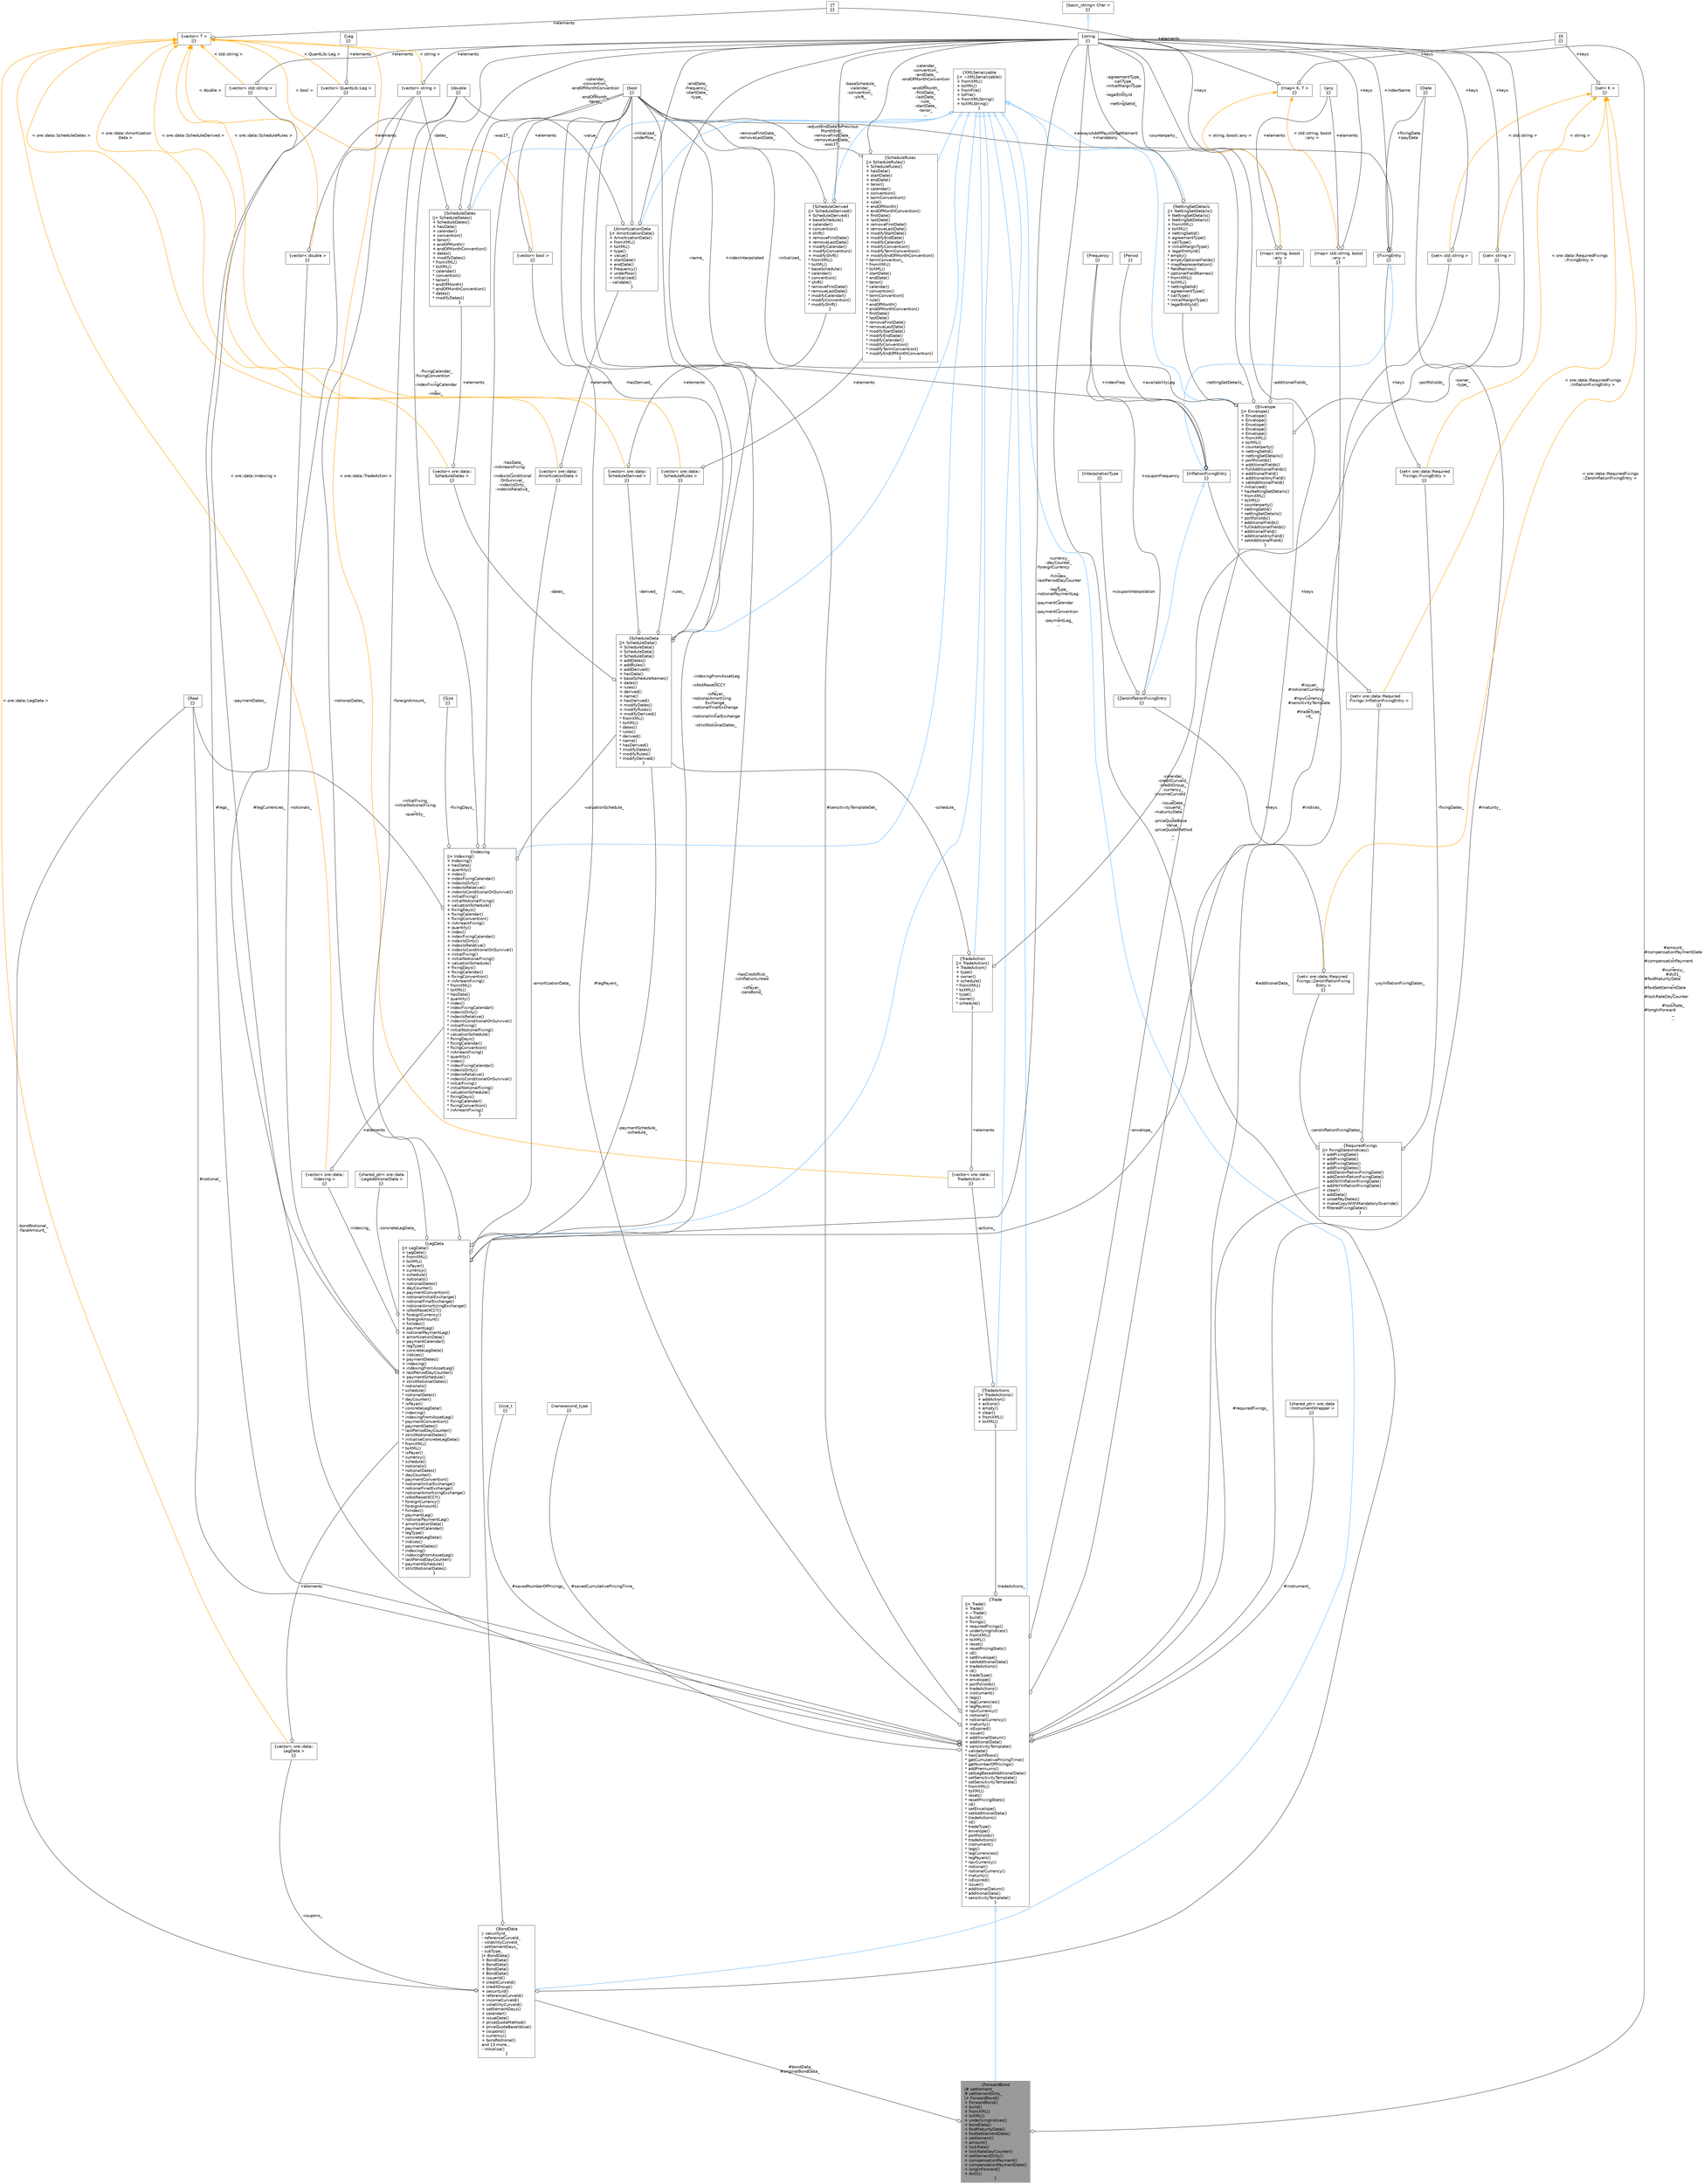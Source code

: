 digraph "ForwardBond"
{
 // INTERACTIVE_SVG=YES
 // LATEX_PDF_SIZE
  bgcolor="transparent";
  edge [fontname=Helvetica,fontsize=10,labelfontname=Helvetica,labelfontsize=10];
  node [fontname=Helvetica,fontsize=10,shape=box,height=0.2,width=0.4];
  Node1 [label="{ForwardBond\n|# settlement_\l# settlementDirty_\l|+ ForwardBond()\l+ ForwardBond()\l+ build()\l+ fromXML()\l+ toXML()\l+ underlyingIndices()\l+ bondData()\l+ fwdMaturityDate()\l+ fwdSettlementDate()\l+ settlement()\l+ amount()\l+ lockRate()\l+ lockRateDayCounter()\l+ settlementDirty()\l+ compensationPayment()\l+ compensationPaymentDate()\l+ longInForward()\l+ dv01()\l}",height=0.2,width=0.4,color="gray40", fillcolor="grey60", style="filled", fontcolor="black",tooltip=" "];
  Node2 -> Node1 [dir="back",color="steelblue1",style="solid",arrowtail="onormal"];
  Node2 [label="{Trade\n||+ Trade()\l+ Trade()\l+ ~Trade()\l+ build()\l+ fixings()\l+ requiredFixings()\l+ underlyingIndices()\l+ fromXML()\l+ toXML()\l+ reset()\l+ resetPricingStats()\l+ id()\l+ setEnvelope()\l+ setAdditionalData()\l+ tradeActions()\l+ id()\l+ tradeType()\l+ envelope()\l+ portfolioIds()\l+ tradeActions()\l+ instrument()\l+ legs()\l+ legCurrencies()\l+ legPayers()\l+ npvCurrency()\l+ notional()\l+ notionalCurrency()\l+ maturity()\l+ isExpired()\l+ issuer()\l+ additionalDatum()\l+ additionalData()\l+ sensitivityTemplate()\l* validate()\l* hasCashflows()\l* getCumulativePricingTime()\l* getNumberOfPricings()\l* addPremiums()\l* setLegBasedAdditionalData()\l* setSensitivityTemplate()\l* setSensitivityTemplate()\l* fromXML()\l* toXML()\l* reset()\l* resetPricingStats()\l* id()\l* setEnvelope()\l* setAdditionalData()\l* tradeActions()\l* id()\l* tradeType()\l* envelope()\l* portfolioIds()\l* tradeActions()\l* instrument()\l* legs()\l* legCurrencies()\l* legPayers()\l* npvCurrency()\l* notional()\l* notionalCurrency()\l* maturity()\l* isExpired()\l* issuer()\l* additionalDatum()\l* additionalData()\l* sensitivityTemplate()\l}",height=0.2,width=0.4,color="gray40", fillcolor="white", style="filled",URL="$classore_1_1data_1_1_trade.html",tooltip="Trade base class."];
  Node3 -> Node2 [dir="back",color="steelblue1",style="solid",arrowtail="onormal"];
  Node3 [label="{XMLSerializable\n||+ ~XMLSerializable()\l+ fromXML()\l+ toXML()\l+ fromFile()\l+ toFile()\l+ fromXMLString()\l+ toXMLString()\l}",height=0.2,width=0.4,color="gray40", fillcolor="white", style="filled",URL="$classore_1_1data_1_1_x_m_l_serializable.html",tooltip="Base class for all serializable classes."];
  Node4 -> Node2 [color="grey25",style="solid",label=" #issuer_\n#notionalCurrency\l_\n#npvCurrency_\n#sensitivityTemplate\l_\n#tradeType_\n-id_" ,arrowhead="odiamond"];
  Node4 [label="{string\n||}",height=0.2,width=0.4,color="gray40", fillcolor="white", style="filled",tooltip=" "];
  Node5 -> Node4 [dir="back",color="steelblue1",style="solid",arrowtail="onormal"];
  Node5 [label="{basic_string\< Char \>\n||}",height=0.2,width=0.4,color="gray40", fillcolor="white", style="filled",tooltip=" "];
  Node6 -> Node2 [color="grey25",style="solid",label=" #instrument_" ,arrowhead="odiamond"];
  Node6 [label="{shared_ptr\< ore::data\l::InstrumentWrapper \>\n||}",height=0.2,width=0.4,color="gray40", fillcolor="white", style="filled",tooltip=" "];
  Node7 -> Node2 [color="grey25",style="solid",label=" #legs_" ,arrowhead="odiamond"];
  Node7 [label="{vector\< QuantLib::Leg \>\n||}",height=0.2,width=0.4,color="gray40", fillcolor="white", style="filled",tooltip=" "];
  Node8 -> Node7 [color="grey25",style="solid",label=" +elements" ,arrowhead="odiamond"];
  Node8 [label="{Leg\n||}",height=0.2,width=0.4,color="gray40", fillcolor="white", style="filled",tooltip=" "];
  Node9 -> Node7 [dir="back",color="orange",style="solid",label=" \< QuantLib::Leg \>" ];
  Node9 [label="{vector\< T \>\n||}",height=0.2,width=0.4,color="gray40", fillcolor="white", style="filled",tooltip=" "];
  Node10 -> Node9 [color="grey25",style="solid",label=" +elements" ,arrowhead="odiamond"];
  Node10 [label="{T\n||}",height=0.2,width=0.4,color="gray40", fillcolor="white", style="filled",tooltip=" "];
  Node11 -> Node2 [color="grey25",style="solid",label=" #legCurrencies_" ,arrowhead="odiamond"];
  Node11 [label="{vector\< string \>\n||}",height=0.2,width=0.4,color="gray40", fillcolor="white", style="filled",tooltip=" "];
  Node4 -> Node11 [color="grey25",style="solid",label=" +elements" ,arrowhead="odiamond"];
  Node9 -> Node11 [dir="back",color="orange",style="solid",label=" \< string \>" ];
  Node12 -> Node2 [color="grey25",style="solid",label=" #legPayers_" ,arrowhead="odiamond"];
  Node12 [label="{vector\< bool \>\n||}",height=0.2,width=0.4,color="gray40", fillcolor="white", style="filled",tooltip=" "];
  Node13 -> Node12 [color="grey25",style="solid",label=" +elements" ,arrowhead="odiamond"];
  Node13 [label="{bool\n||}",height=0.2,width=0.4,color="gray40", fillcolor="white", style="filled",URL="$classbool.html",tooltip=" "];
  Node9 -> Node12 [dir="back",color="orange",style="solid",label=" \< bool \>" ];
  Node14 -> Node2 [color="grey25",style="solid",label=" #notional_" ,arrowhead="odiamond"];
  Node14 [label="{Real\n||}",height=0.2,width=0.4,color="gray40", fillcolor="white", style="filled",tooltip=" "];
  Node15 -> Node2 [color="grey25",style="solid",label=" #maturity_" ,arrowhead="odiamond"];
  Node15 [label="{Date\n||}",height=0.2,width=0.4,color="gray40", fillcolor="white", style="filled",tooltip=" "];
  Node13 -> Node2 [color="grey25",style="solid",label=" #sensitivityTemplateSet_" ,arrowhead="odiamond"];
  Node16 -> Node2 [color="grey25",style="solid",label=" #savedNumberOfPricings_" ,arrowhead="odiamond"];
  Node16 [label="{size_t\n||}",height=0.2,width=0.4,color="gray40", fillcolor="white", style="filled",tooltip=" "];
  Node17 -> Node2 [color="grey25",style="solid",label=" #savedCumulativePricingTime_" ,arrowhead="odiamond"];
  Node17 [label="{nanosecond_type\n||}",height=0.2,width=0.4,color="gray40", fillcolor="white", style="filled",tooltip=" "];
  Node18 -> Node2 [color="grey25",style="solid",label=" #requiredFixings_" ,arrowhead="odiamond"];
  Node18 [label="{RequiredFixings\n||+ fixingDatesIndices()\l+ addFixingDate()\l+ addFixingDate()\l+ addFixingDates()\l+ addFixingDates()\l+ addZeroInflationFixingDate()\l+ addZeroInflationFixingDate()\l+ addYoYInflationFixingDate()\l+ addYoYInflationFixingDate()\l+ clear()\l+ addData()\l+ unsetPayDates()\l+ makeCopyWithMandatoryOverride()\l+ filteredFixingDates()\l}",height=0.2,width=0.4,color="gray40", fillcolor="white", style="filled",URL="$classore_1_1data_1_1_required_fixings.html",tooltip=" "];
  Node19 -> Node18 [color="grey25",style="solid",label=" -fixingDates_" ,arrowhead="odiamond"];
  Node19 [label="{set\< ore::data::Required\lFixings::FixingEntry \>\n||}",height=0.2,width=0.4,color="gray40", fillcolor="white", style="filled",tooltip=" "];
  Node20 -> Node19 [color="grey25",style="solid",label=" +keys" ,arrowhead="odiamond"];
  Node20 [label="{FixingEntry\n||}",height=0.2,width=0.4,color="gray40", fillcolor="white", style="filled",URL="$structore_1_1data_1_1_required_fixings_1_1_fixing_entry.html",tooltip=" "];
  Node4 -> Node20 [color="grey25",style="solid",label=" +indexName" ,arrowhead="odiamond"];
  Node15 -> Node20 [color="grey25",style="solid",label=" +fixingDate\n+payDate" ,arrowhead="odiamond"];
  Node13 -> Node20 [color="grey25",style="solid",label=" +alwaysAddIfPaysOnSettlement\n+mandatory" ,arrowhead="odiamond"];
  Node21 -> Node19 [dir="back",color="orange",style="solid",label=" \< ore::data::RequiredFixings\l::FixingEntry \>" ];
  Node21 [label="{set\< K \>\n||}",height=0.2,width=0.4,color="gray40", fillcolor="white", style="filled",tooltip=" "];
  Node22 -> Node21 [color="grey25",style="solid",label=" +keys" ,arrowhead="odiamond"];
  Node22 [label="{K\n||}",height=0.2,width=0.4,color="gray40", fillcolor="white", style="filled",tooltip=" "];
  Node23 -> Node18 [color="grey25",style="solid",label=" -zeroInflationFixingDates_" ,arrowhead="odiamond"];
  Node23 [label="{set\< ore::data::Required\lFixings::ZeroInflationFixing\lEntry \>\n||}",height=0.2,width=0.4,color="gray40", fillcolor="white", style="filled",tooltip=" "];
  Node24 -> Node23 [color="grey25",style="solid",label=" +keys" ,arrowhead="odiamond"];
  Node24 [label="{ZeroInflationFixingEntry\n||}",height=0.2,width=0.4,color="gray40", fillcolor="white", style="filled",URL="$structore_1_1data_1_1_required_fixings_1_1_zero_inflation_fixing_entry.html",tooltip=" "];
  Node25 -> Node24 [dir="back",color="steelblue1",style="solid",arrowtail="onormal"];
  Node25 [label="{InflationFixingEntry\n||}",height=0.2,width=0.4,color="gray40", fillcolor="white", style="filled",URL="$structore_1_1data_1_1_required_fixings_1_1_inflation_fixing_entry.html",tooltip=" "];
  Node20 -> Node25 [dir="back",color="steelblue1",style="solid",arrowtail="onormal"];
  Node13 -> Node25 [color="grey25",style="solid",label=" +indexInterpolated" ,arrowhead="odiamond"];
  Node26 -> Node25 [color="grey25",style="solid",label=" +indexFreq" ,arrowhead="odiamond"];
  Node26 [label="{Frequency\n||}",height=0.2,width=0.4,color="gray40", fillcolor="white", style="filled",tooltip=" "];
  Node27 -> Node25 [color="grey25",style="solid",label=" +availabilityLeg" ,arrowhead="odiamond"];
  Node27 [label="{Period\n||}",height=0.2,width=0.4,color="gray40", fillcolor="white", style="filled",tooltip=" "];
  Node28 -> Node24 [color="grey25",style="solid",label=" +couponInterpolation" ,arrowhead="odiamond"];
  Node28 [label="{InterpolationType\n||}",height=0.2,width=0.4,color="gray40", fillcolor="white", style="filled",tooltip=" "];
  Node26 -> Node24 [color="grey25",style="solid",label=" +couponFrequency" ,arrowhead="odiamond"];
  Node21 -> Node23 [dir="back",color="orange",style="solid",label=" \< ore::data::RequiredFixings\l::ZeroInflationFixingEntry \>" ];
  Node29 -> Node18 [color="grey25",style="solid",label=" -yoyInflationFixingDates_" ,arrowhead="odiamond"];
  Node29 [label="{set\< ore::data::Required\lFixings::InflationFixingEntry \>\n||}",height=0.2,width=0.4,color="gray40", fillcolor="white", style="filled",tooltip=" "];
  Node25 -> Node29 [color="grey25",style="solid",label=" +keys" ,arrowhead="odiamond"];
  Node21 -> Node29 [dir="back",color="orange",style="solid",label=" \< ore::data::RequiredFixings\l::InflationFixingEntry \>" ];
  Node30 -> Node2 [color="grey25",style="solid",label=" #additionalData_" ,arrowhead="odiamond"];
  Node30 [label="{map\< std::string, boost\l::any \>\n||}",height=0.2,width=0.4,color="gray40", fillcolor="white", style="filled",tooltip=" "];
  Node4 -> Node30 [color="grey25",style="solid",label=" +keys" ,arrowhead="odiamond"];
  Node31 -> Node30 [color="grey25",style="solid",label=" +elements" ,arrowhead="odiamond"];
  Node31 [label="{any\n||}",height=0.2,width=0.4,color="gray40", fillcolor="white", style="filled",tooltip=" "];
  Node32 -> Node30 [dir="back",color="orange",style="solid",label=" \< std::string, boost\l::any \>" ];
  Node32 [label="{map\< K, T \>\n||}",height=0.2,width=0.4,color="gray40", fillcolor="white", style="filled",tooltip=" "];
  Node22 -> Node32 [color="grey25",style="solid",label=" +keys" ,arrowhead="odiamond"];
  Node10 -> Node32 [color="grey25",style="solid",label=" +elements" ,arrowhead="odiamond"];
  Node33 -> Node2 [color="grey25",style="solid",label=" -envelope_" ,arrowhead="odiamond"];
  Node33 [label="{Envelope\n||+ Envelope()\l+ Envelope()\l+ Envelope()\l+ Envelope()\l+ Envelope()\l+ Envelope()\l+ fromXML()\l+ toXML()\l+ counterparty()\l+ nettingSetId()\l+ nettingSetDetails()\l+ portfolioIds()\l+ additionalFields()\l+ fullAdditionalFields()\l+ additionalField()\l+ additionalAnyField()\l+ setAdditionalField()\l* initialized()\l* hasNettingSetDetails()\l* fromXML()\l* toXML()\l* counterparty()\l* nettingSetId()\l* nettingSetDetails()\l* portfolioIds()\l* additionalFields()\l* fullAdditionalFields()\l* additionalField()\l* additionalAnyField()\l* setAdditionalField()\l}",height=0.2,width=0.4,color="gray40", fillcolor="white", style="filled",URL="$classore_1_1data_1_1_envelope.html",tooltip="Serializable object holding generic trade data, reporting dimensions."];
  Node3 -> Node33 [dir="back",color="steelblue1",style="solid",arrowtail="onormal"];
  Node4 -> Node33 [color="grey25",style="solid",label=" -counterparty_" ,arrowhead="odiamond"];
  Node34 -> Node33 [color="grey25",style="solid",label=" -nettingSetDetails_" ,arrowhead="odiamond"];
  Node34 [label="{NettingSetDetails\n||+ NettingSetDetails()\l+ NettingSetDetails()\l+ NettingSetDetails()\l+ fromXML()\l+ toXML()\l+ nettingSetId()\l+ agreementType()\l+ callType()\l+ initialMarginType()\l+ legalEntityId()\l* empty()\l* emptyOptionalFields()\l* mapRepresentation()\l* fieldNames()\l* optionalFieldNames()\l* fromXML()\l* toXML()\l* nettingSetId()\l* agreementType()\l* callType()\l* initialMarginType()\l* legalEntityId()\l}",height=0.2,width=0.4,color="gray40", fillcolor="white", style="filled",URL="$classore_1_1data_1_1_netting_set_details.html",tooltip="Serializable object holding netting set identification data."];
  Node3 -> Node34 [dir="back",color="steelblue1",style="solid",arrowtail="onormal"];
  Node4 -> Node34 [color="grey25",style="solid",label=" -agreementType_\n-callType_\n-initialMarginType\l_\n-legalEntityId\l_\n-nettingSetId_" ,arrowhead="odiamond"];
  Node35 -> Node33 [color="grey25",style="solid",label=" -portfolioIds_" ,arrowhead="odiamond"];
  Node35 [label="{set\< string \>\n||}",height=0.2,width=0.4,color="gray40", fillcolor="white", style="filled",tooltip=" "];
  Node4 -> Node35 [color="grey25",style="solid",label=" +keys" ,arrowhead="odiamond"];
  Node21 -> Node35 [dir="back",color="orange",style="solid",label=" \< string \>" ];
  Node36 -> Node33 [color="grey25",style="solid",label=" -additionalFields_" ,arrowhead="odiamond"];
  Node36 [label="{map\< string, boost\l::any \>\n||}",height=0.2,width=0.4,color="gray40", fillcolor="white", style="filled",tooltip=" "];
  Node4 -> Node36 [color="grey25",style="solid",label=" +keys" ,arrowhead="odiamond"];
  Node31 -> Node36 [color="grey25",style="solid",label=" +elements" ,arrowhead="odiamond"];
  Node32 -> Node36 [dir="back",color="orange",style="solid",label=" \< string, boost::any \>" ];
  Node13 -> Node33 [color="grey25",style="solid",label=" -initialized_" ,arrowhead="odiamond"];
  Node37 -> Node2 [color="grey25",style="solid",label=" -tradeActions_" ,arrowhead="odiamond"];
  Node37 [label="{TradeActions\n||+ TradeActions()\l+ addAction()\l+ actions()\l+ empty()\l+ clear()\l+ fromXML()\l+ toXML()\l}",height=0.2,width=0.4,color="gray40", fillcolor="white", style="filled",URL="$classore_1_1data_1_1_trade_actions.html",tooltip="Serializable object holding generic trade actions."];
  Node3 -> Node37 [dir="back",color="steelblue1",style="solid",arrowtail="onormal"];
  Node38 -> Node37 [color="grey25",style="solid",label=" -actions_" ,arrowhead="odiamond"];
  Node38 [label="{vector\< ore::data::\lTradeAction \>\n||}",height=0.2,width=0.4,color="gray40", fillcolor="white", style="filled",tooltip=" "];
  Node39 -> Node38 [color="grey25",style="solid",label=" +elements" ,arrowhead="odiamond"];
  Node39 [label="{TradeAction\n||+ TradeAction()\l+ TradeAction()\l+ type()\l+ owner()\l+ schedule()\l* fromXML()\l* toXML()\l* type()\l* owner()\l* schedule()\l}",height=0.2,width=0.4,color="gray40", fillcolor="white", style="filled",URL="$classore_1_1data_1_1_trade_action.html",tooltip="Serializable object holding a trade action."];
  Node3 -> Node39 [dir="back",color="steelblue1",style="solid",arrowtail="onormal"];
  Node4 -> Node39 [color="grey25",style="solid",label=" -owner_\n-type_" ,arrowhead="odiamond"];
  Node40 -> Node39 [color="grey25",style="solid",label=" -schedule_" ,arrowhead="odiamond"];
  Node40 [label="{ScheduleData\n||+ ScheduleData()\l+ ScheduleData()\l+ ScheduleData()\l+ ScheduleData()\l+ addDates()\l+ addRules()\l+ addDerived()\l+ hasData()\l+ baseScheduleNames()\l+ dates()\l+ rules()\l+ derived()\l+ name()\l+ hasDerived()\l+ modifyDates()\l+ modifyRules()\l+ modifyDerived()\l* fromXML()\l* toXML()\l* dates()\l* rules()\l* derived()\l* name()\l* hasDerived()\l* modifyDates()\l* modifyRules()\l* modifyDerived()\l}",height=0.2,width=0.4,color="gray40", fillcolor="white", style="filled",URL="$classore_1_1data_1_1_schedule_data.html",tooltip="Serializable schedule data."];
  Node3 -> Node40 [dir="back",color="steelblue1",style="solid",arrowtail="onormal"];
  Node41 -> Node40 [color="grey25",style="solid",label=" -dates_" ,arrowhead="odiamond"];
  Node41 [label="{vector\< ore::data::\lScheduleDates \>\n||}",height=0.2,width=0.4,color="gray40", fillcolor="white", style="filled",tooltip=" "];
  Node42 -> Node41 [color="grey25",style="solid",label=" +elements" ,arrowhead="odiamond"];
  Node42 [label="{ScheduleDates\n||+ ScheduleDates()\l+ ScheduleDates()\l+ hasData()\l+ calendar()\l+ convention()\l+ tenor()\l+ endOfMonth()\l+ endOfMonthConvention()\l+ dates()\l+ modifyDates()\l* fromXML()\l* toXML()\l* calendar()\l* convention()\l* tenor()\l* endOfMonth()\l* endOfMonthConvention()\l* dates()\l* modifyDates()\l}",height=0.2,width=0.4,color="gray40", fillcolor="white", style="filled",URL="$classore_1_1data_1_1_schedule_dates.html",tooltip="Serializable object holding schedule Dates data."];
  Node3 -> Node42 [dir="back",color="steelblue1",style="solid",arrowtail="onormal"];
  Node4 -> Node42 [color="grey25",style="solid",label=" -calendar_\n-convention_\n-endOfMonthConvention\l_\n-endOfMonth_\n-tenor_" ,arrowhead="odiamond"];
  Node11 -> Node42 [color="grey25",style="solid",label=" -dates_" ,arrowhead="odiamond"];
  Node13 -> Node42 [color="grey25",style="solid",label=" -was1T_" ,arrowhead="odiamond"];
  Node9 -> Node41 [dir="back",color="orange",style="solid",label=" \< ore::data::ScheduleDates \>" ];
  Node43 -> Node40 [color="grey25",style="solid",label=" -rules_" ,arrowhead="odiamond"];
  Node43 [label="{vector\< ore::data::\lScheduleRules \>\n||}",height=0.2,width=0.4,color="gray40", fillcolor="white", style="filled",tooltip=" "];
  Node44 -> Node43 [color="grey25",style="solid",label=" +elements" ,arrowhead="odiamond"];
  Node44 [label="{ScheduleRules\n||+ ScheduleRules()\l+ ScheduleRules()\l+ hasData()\l+ startDate()\l+ endDate()\l+ tenor()\l+ calendar()\l+ convention()\l+ termConvention()\l+ rule()\l+ endOfMonth()\l+ endOfMonthConvention()\l+ firstDate()\l+ lastDate()\l+ removeFirstDate()\l+ removeLastDate()\l+ modifyStartDate()\l+ modifyEndDate()\l+ modifyCalendar()\l+ modifyConvention()\l+ modifyTermConvention()\l+ modifyEndOfMonthConvention()\l* termConvention_\l* fromXML()\l* toXML()\l* startDate()\l* endDate()\l* tenor()\l* calendar()\l* convention()\l* termConvention()\l* rule()\l* endOfMonth()\l* endOfMonthConvention()\l* firstDate()\l* lastDate()\l* removeFirstDate()\l* removeLastDate()\l* modifyStartDate()\l* modifyEndDate()\l* modifyCalendar()\l* modifyConvention()\l* modifyTermConvention()\l* modifyEndOfMonthConvention()\l}",height=0.2,width=0.4,color="gray40", fillcolor="white", style="filled",URL="$classore_1_1data_1_1_schedule_rules.html",tooltip="Serializable object holding schedule Rules data."];
  Node3 -> Node44 [dir="back",color="steelblue1",style="solid",arrowtail="onormal"];
  Node4 -> Node44 [color="grey25",style="solid",label=" -calendar_\n-convention_\n-endDate_\n-endOfMonthConvention\l_\n-endOfMonth_\n-firstDate_\n-lastDate_\n-rule_\n-startDate_\n-tenor_\n..." ,arrowhead="odiamond"];
  Node13 -> Node44 [color="grey25",style="solid",label=" -adjustEndDateToPrevious\lMonthEnd_\n-removeFirstDate_\n-removeLastDate_\n-was1T_" ,arrowhead="odiamond"];
  Node9 -> Node43 [dir="back",color="orange",style="solid",label=" \< ore::data::ScheduleRules \>" ];
  Node45 -> Node40 [color="grey25",style="solid",label=" -derived_" ,arrowhead="odiamond"];
  Node45 [label="{vector\< ore::data::\lScheduleDerived \>\n||}",height=0.2,width=0.4,color="gray40", fillcolor="white", style="filled",tooltip=" "];
  Node46 -> Node45 [color="grey25",style="solid",label=" +elements" ,arrowhead="odiamond"];
  Node46 [label="{ScheduleDerived\n||+ ScheduleDerived()\l+ ScheduleDerived()\l+ baseSchedule()\l+ calendar()\l+ convention()\l+ shift()\l+ removeFirstDate()\l+ removeLastDate()\l+ modifyCalendar()\l+ modifyConvention()\l+ modifyShift()\l* fromXML()\l* toXML()\l* baseSchedule()\l* calendar()\l* convention()\l* shift()\l* removeFirstDate()\l* removeLastDate()\l* modifyCalendar()\l* modifyConvention()\l* modifyShift()\l}",height=0.2,width=0.4,color="gray40", fillcolor="white", style="filled",URL="$classore_1_1data_1_1_schedule_derived.html",tooltip="Serializable object holding Derived schedule data."];
  Node3 -> Node46 [dir="back",color="steelblue1",style="solid",arrowtail="onormal"];
  Node4 -> Node46 [color="grey25",style="solid",label=" -baseSchedule_\n-calendar_\n-convention_\n-shift_" ,arrowhead="odiamond"];
  Node13 -> Node46 [color="grey25",style="solid",label=" -removeFirstDate_\n-removeLastDate_" ,arrowhead="odiamond"];
  Node9 -> Node45 [dir="back",color="orange",style="solid",label=" \< ore::data::ScheduleDerived \>" ];
  Node4 -> Node40 [color="grey25",style="solid",label=" -name_" ,arrowhead="odiamond"];
  Node13 -> Node40 [color="grey25",style="solid",label=" -hasDerived_" ,arrowhead="odiamond"];
  Node9 -> Node38 [dir="back",color="orange",style="solid",label=" \< ore::data::TradeAction \>" ];
  Node47 -> Node1 [color="grey25",style="solid",label=" #bondData_\n#originalBondData_" ,arrowhead="odiamond"];
  Node47 [label="{BondData\n|- securityId_\l- referenceCurveId_\l- volatilityCurveId_\l- settlementDays_\l- subType_\l|+ BondData()\l+ BondData()\l+ BondData()\l+ BondData()\l+ BondData()\l+ issuerId()\l+ creditCurveId()\l+ creditGroup()\l+ securityId()\l+ referenceCurveId()\l+ incomeCurveId()\l+ volatilityCurveId()\l+ settlementDays()\l+ calendar()\l+ issueDate()\l+ priceQuoteMethod()\l+ priceQuoteBaseValue()\l+ coupons()\l+ currency()\l+ bondNotional()\land 13 more...\l- initialise()\l}",height=0.2,width=0.4,color="gray40", fillcolor="white", style="filled",URL="$classore_1_1data_1_1_bond_data.html",tooltip=" "];
  Node3 -> Node47 [dir="back",color="steelblue1",style="solid",arrowtail="onormal"];
  Node4 -> Node47 [color="grey25",style="solid",label=" -calendar_\n-creditCurveId_\n-creditGroup_\n-currency_\n-incomeCurveId\l_\n-issueDate_\n-issuerId_\n-maturityDate\l_\n-priceQuoteBase\lValue_\n-priceQuoteMethod\l_\n..." ,arrowhead="odiamond"];
  Node48 -> Node47 [color="grey25",style="solid",label=" -coupons_" ,arrowhead="odiamond"];
  Node48 [label="{vector\< ore::data::\lLegData \>\n||}",height=0.2,width=0.4,color="gray40", fillcolor="white", style="filled",tooltip=" "];
  Node49 -> Node48 [color="grey25",style="solid",label=" +elements" ,arrowhead="odiamond"];
  Node49 [label="{LegData\n||+ LegData()\l+ LegData()\l+ fromXML()\l+ toXML()\l+ isPayer()\l+ currency()\l+ schedule()\l+ notionals()\l+ notionalDates()\l+ dayCounter()\l+ paymentConvention()\l+ notionalInitialExchange()\l+ notionalFinalExchange()\l+ notionalAmortizingExchange()\l+ isNotResetXCCY()\l+ foreignCurrency()\l+ foreignAmount()\l+ fxIndex()\l+ paymentLag()\l+ notionalPaymentLag()\l+ amortizationData()\l+ paymentCalendar()\l+ legType()\l+ concreteLegData()\l+ indices()\l+ paymentDates()\l+ indexing()\l+ indexingFromAssetLeg()\l+ lastPeriodDayCounter()\l+ paymentSchedule()\l+ strictNotionalDates()\l* notionals()\l* schedule()\l* notionalDates()\l* dayCounter()\l* isPayer()\l* concreteLegData()\l* indexing()\l* indexingFromAssetLeg()\l* paymentConvention()\l* paymentDates()\l* lastPeriodDayCounter()\l* strictNotionalDates()\l* initialiseConcreteLegData()\l* fromXML()\l* toXML()\l* isPayer()\l* currency()\l* schedule()\l* notionals()\l* notionalDates()\l* dayCounter()\l* paymentConvention()\l* notionalInitialExchange()\l* notionalFinalExchange()\l* notionalAmortizingExchange()\l* isNotResetXCCY()\l* foreignCurrency()\l* foreignAmount()\l* fxIndex()\l* paymentLag()\l* notionalPaymentLag()\l* amortizationData()\l* paymentCalendar()\l* legType()\l* concreteLegData()\l* indices()\l* paymentDates()\l* indexing()\l* indexingFromAssetLeg()\l* lastPeriodDayCounter()\l* paymentSchedule()\l* strictNotionalDates()\l}",height=0.2,width=0.4,color="gray40", fillcolor="white", style="filled",URL="$classore_1_1data_1_1_leg_data.html",tooltip="Serializable object holding leg data."];
  Node3 -> Node49 [dir="back",color="steelblue1",style="solid",arrowtail="onormal"];
  Node50 -> Node49 [color="grey25",style="solid",label=" #indices_" ,arrowhead="odiamond"];
  Node50 [label="{set\< std::string \>\n||}",height=0.2,width=0.4,color="gray40", fillcolor="white", style="filled",tooltip=" "];
  Node4 -> Node50 [color="grey25",style="solid",label=" +keys" ,arrowhead="odiamond"];
  Node21 -> Node50 [dir="back",color="orange",style="solid",label=" \< std::string \>" ];
  Node51 -> Node49 [color="grey25",style="solid",label=" -concreteLegData_" ,arrowhead="odiamond"];
  Node51 [label="{shared_ptr\< ore::data\l::LegAdditionalData \>\n||}",height=0.2,width=0.4,color="gray40", fillcolor="white", style="filled",tooltip=" "];
  Node13 -> Node49 [color="grey25",style="solid",label=" -indexingFromAssetLeg\l_\n-isNotResetXCCY\l_\n-isPayer_\n-notionalAmortizing\lExchange_\n-notionalFinalExchange\l_\n-notionalInitialExchange\l_\n-strictNotionalDates_" ,arrowhead="odiamond"];
  Node4 -> Node49 [color="grey25",style="solid",label=" -currency_\n-dayCounter_\n-foreignCurrency\l_\n-fxIndex_\n-lastPeriodDayCounter\l_\n-legType_\n-notionalPaymentLag\l_\n-paymentCalendar\l_\n-paymentConvention\l_\n-paymentLag_\n..." ,arrowhead="odiamond"];
  Node40 -> Node49 [color="grey25",style="solid",label=" -paymentSchedule_\n-schedule_" ,arrowhead="odiamond"];
  Node52 -> Node49 [color="grey25",style="solid",label=" -notionals_" ,arrowhead="odiamond"];
  Node52 [label="{vector\< double \>\n||}",height=0.2,width=0.4,color="gray40", fillcolor="white", style="filled",tooltip=" "];
  Node53 -> Node52 [color="grey25",style="solid",label=" +elements" ,arrowhead="odiamond"];
  Node53 [label="{double\n||}",height=0.2,width=0.4,color="gray40", fillcolor="white", style="filled",tooltip=" "];
  Node9 -> Node52 [dir="back",color="orange",style="solid",label=" \< double \>" ];
  Node11 -> Node49 [color="grey25",style="solid",label=" -notionalDates_" ,arrowhead="odiamond"];
  Node53 -> Node49 [color="grey25",style="solid",label=" -foreignAmount_" ,arrowhead="odiamond"];
  Node54 -> Node49 [color="grey25",style="solid",label=" -amortizationData_" ,arrowhead="odiamond"];
  Node54 [label="{vector\< ore::data::\lAmortizationData \>\n||}",height=0.2,width=0.4,color="gray40", fillcolor="white", style="filled",tooltip=" "];
  Node55 -> Node54 [color="grey25",style="solid",label=" +elements" ,arrowhead="odiamond"];
  Node55 [label="{AmortizationData\n||+ AmortizationData()\l+ AmortizationData()\l+ fromXML()\l+ toXML()\l+ type()\l+ value()\l+ startDate()\l+ endDate()\l+ frequency()\l+ underflow()\l+ initialized()\l- validate()\l}",height=0.2,width=0.4,color="gray40", fillcolor="white", style="filled",URL="$classore_1_1data_1_1_amortization_data.html",tooltip="Serializable object holding amortization rules."];
  Node3 -> Node55 [dir="back",color="steelblue1",style="solid",arrowtail="onormal"];
  Node4 -> Node55 [color="grey25",style="solid",label=" -endDate_\n-frequency_\n-startDate_\n-type_" ,arrowhead="odiamond"];
  Node53 -> Node55 [color="grey25",style="solid",label=" -value_" ,arrowhead="odiamond"];
  Node13 -> Node55 [color="grey25",style="solid",label=" -initialized_\n-underflow_" ,arrowhead="odiamond"];
  Node9 -> Node54 [dir="back",color="orange",style="solid",label=" \< ore::data::Amortization\lData \>" ];
  Node56 -> Node49 [color="grey25",style="solid",label=" -paymentDates_" ,arrowhead="odiamond"];
  Node56 [label="{vector\< std::string \>\n||}",height=0.2,width=0.4,color="gray40", fillcolor="white", style="filled",tooltip=" "];
  Node4 -> Node56 [color="grey25",style="solid",label=" +elements" ,arrowhead="odiamond"];
  Node9 -> Node56 [dir="back",color="orange",style="solid",label=" \< std::string \>" ];
  Node57 -> Node49 [color="grey25",style="solid",label=" -indexing_" ,arrowhead="odiamond"];
  Node57 [label="{vector\< ore::data::\lIndexing \>\n||}",height=0.2,width=0.4,color="gray40", fillcolor="white", style="filled",tooltip=" "];
  Node58 -> Node57 [color="grey25",style="solid",label=" +elements" ,arrowhead="odiamond"];
  Node58 [label="{Indexing\n||+ Indexing()\l+ Indexing()\l+ hasData()\l+ quantity()\l+ index()\l+ indexFixingCalendar()\l+ indexIsDirty()\l+ indexIsRelative()\l+ indexIsConditionalOnSurvival()\l+ initialFixing()\l+ initialNotionalFixing()\l+ valuationSchedule()\l+ fixingDays()\l+ fixingCalendar()\l+ fixingConvention()\l+ inArrearsFixing()\l+ quantity()\l+ index()\l+ indexFixingCalendar()\l+ indexIsDirty()\l+ indexIsRelative()\l+ indexIsConditionalOnSurvival()\l+ initialFixing()\l+ initialNotionalFixing()\l+ valuationSchedule()\l+ fixingDays()\l+ fixingCalendar()\l+ fixingConvention()\l+ inArrearsFixing()\l* fromXML()\l* toXML()\l* hasData()\l* quantity()\l* index()\l* indexFixingCalendar()\l* indexIsDirty()\l* indexIsRelative()\l* indexIsConditionalOnSurvival()\l* initialFixing()\l* initialNotionalFixing()\l* valuationSchedule()\l* fixingDays()\l* fixingCalendar()\l* fixingConvention()\l* inArrearsFixing()\l* quantity()\l* index()\l* indexFixingCalendar()\l* indexIsDirty()\l* indexIsRelative()\l* indexIsConditionalOnSurvival()\l* initialFixing()\l* initialNotionalFixing()\l* valuationSchedule()\l* fixingDays()\l* fixingCalendar()\l* fixingConvention()\l* inArrearsFixing()\l}",height=0.2,width=0.4,color="gray40", fillcolor="white", style="filled",URL="$classore_1_1data_1_1_indexing.html",tooltip="Serializable object holding indexing data."];
  Node3 -> Node58 [dir="back",color="steelblue1",style="solid",arrowtail="onormal"];
  Node13 -> Node58 [color="grey25",style="solid",label=" -hasData_\n-inArrearsFixing\l_\n-indexIsConditional\lOnSurvival_\n-indexIsDirty_\n-indexIsRelative_" ,arrowhead="odiamond"];
  Node14 -> Node58 [color="grey25",style="solid",label=" -initialFixing_\n-initialNotionalFixing\l_\n-quantity_" ,arrowhead="odiamond"];
  Node4 -> Node58 [color="grey25",style="solid",label=" -fixingCalendar_\n-fixingConvention\l_\n-indexFixingCalendar\l_\n-index_" ,arrowhead="odiamond"];
  Node40 -> Node58 [color="grey25",style="solid",label=" -valuationSchedule_" ,arrowhead="odiamond"];
  Node59 -> Node58 [color="grey25",style="solid",label=" -fixingDays_" ,arrowhead="odiamond"];
  Node59 [label="{Size\n||}",height=0.2,width=0.4,color="gray40", fillcolor="white", style="filled",tooltip=" "];
  Node9 -> Node57 [dir="back",color="orange",style="solid",label=" \< ore::data::Indexing \>" ];
  Node9 -> Node48 [dir="back",color="orange",style="solid",label=" \< ore::data::LegData \>" ];
  Node13 -> Node47 [color="grey25",style="solid",label=" -hasCreditRisk_\n-isInflationLinked\l_\n-isPayer_\n-zeroBond_" ,arrowhead="odiamond"];
  Node14 -> Node47 [color="grey25",style="solid",label=" -bondNotional_\n-faceAmount_" ,arrowhead="odiamond"];
  Node4 -> Node1 [color="grey25",style="solid",label=" #amount_\n#compensationPaymentDate\l_\n#compensationPayment\l_\n#currency_\n#dv01_\n#fwdMaturityDate\l_\n#fwdSettlementDate\l_\n#lockRateDayCounter\l_\n#lockRate_\n#longInForward\l_\n..." ,arrowhead="odiamond"];
}
